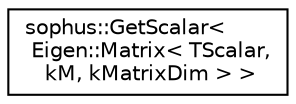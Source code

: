 digraph "Graphical Class Hierarchy"
{
 // LATEX_PDF_SIZE
  edge [fontname="Helvetica",fontsize="10",labelfontname="Helvetica",labelfontsize="10"];
  node [fontname="Helvetica",fontsize="10",shape=record];
  rankdir="LR";
  Node0 [label="sophus::GetScalar\<\l Eigen::Matrix\< TScalar,\l kM, kMatrixDim \> \>",height=0.2,width=0.4,color="black", fillcolor="white", style="filled",URL="$structsophus_1_1_get_scalar_3_01_eigen_1_1_matrix_3_01_t_scalar_00_01k_m_00_01k_matrix_dim_01_4_01_4.html",tooltip=" "];
}
